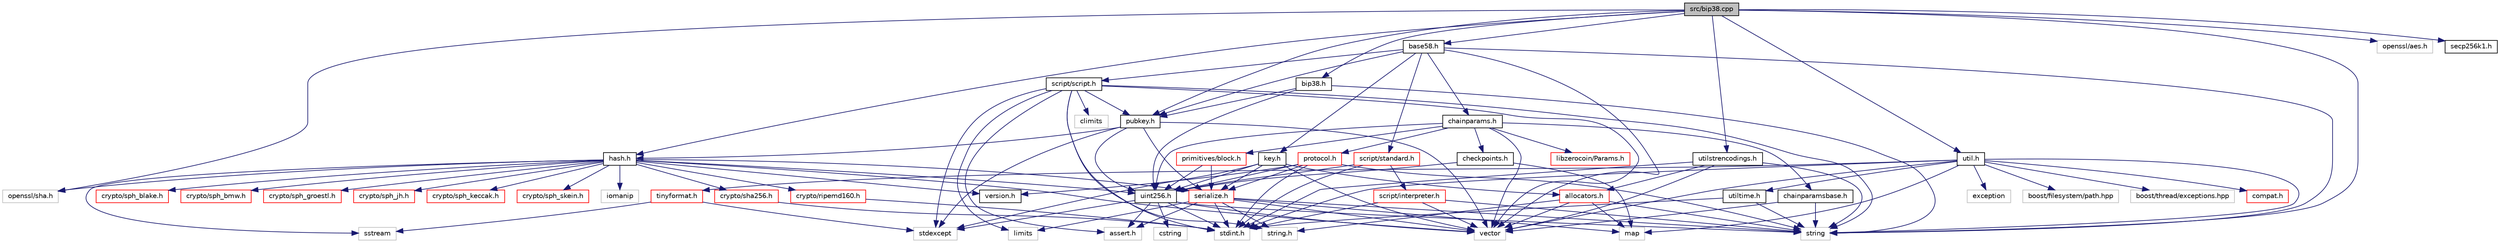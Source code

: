 digraph "src/bip38.cpp"
{
  edge [fontname="Helvetica",fontsize="10",labelfontname="Helvetica",labelfontsize="10"];
  node [fontname="Helvetica",fontsize="10",shape=record];
  Node0 [label="src/bip38.cpp",height=0.2,width=0.4,color="black", fillcolor="grey75", style="filled", fontcolor="black"];
  Node0 -> Node1 [color="midnightblue",fontsize="10",style="solid",fontname="Helvetica"];
  Node1 [label="bip38.h",height=0.2,width=0.4,color="black", fillcolor="white", style="filled",URL="$bip38_8h.html"];
  Node1 -> Node2 [color="midnightblue",fontsize="10",style="solid",fontname="Helvetica"];
  Node2 [label="pubkey.h",height=0.2,width=0.4,color="black", fillcolor="white", style="filled",URL="$pubkey_8h.html"];
  Node2 -> Node3 [color="midnightblue",fontsize="10",style="solid",fontname="Helvetica"];
  Node3 [label="hash.h",height=0.2,width=0.4,color="black", fillcolor="white", style="filled",URL="$hash_8h.html"];
  Node3 -> Node4 [color="midnightblue",fontsize="10",style="solid",fontname="Helvetica"];
  Node4 [label="crypto/ripemd160.h",height=0.2,width=0.4,color="red", fillcolor="white", style="filled",URL="$ripemd160_8h.html"];
  Node4 -> Node5 [color="midnightblue",fontsize="10",style="solid",fontname="Helvetica"];
  Node5 [label="stdint.h",height=0.2,width=0.4,color="grey75", fillcolor="white", style="filled"];
  Node3 -> Node7 [color="midnightblue",fontsize="10",style="solid",fontname="Helvetica"];
  Node7 [label="crypto/sha256.h",height=0.2,width=0.4,color="red", fillcolor="white", style="filled",URL="$sha256_8h.html"];
  Node7 -> Node5 [color="midnightblue",fontsize="10",style="solid",fontname="Helvetica"];
  Node3 -> Node8 [color="midnightblue",fontsize="10",style="solid",fontname="Helvetica"];
  Node8 [label="serialize.h",height=0.2,width=0.4,color="red", fillcolor="white", style="filled",URL="$serialize_8h.html"];
  Node8 -> Node10 [color="midnightblue",fontsize="10",style="solid",fontname="Helvetica"];
  Node10 [label="assert.h",height=0.2,width=0.4,color="grey75", fillcolor="white", style="filled"];
  Node8 -> Node12 [color="midnightblue",fontsize="10",style="solid",fontname="Helvetica"];
  Node12 [label="limits",height=0.2,width=0.4,color="grey75", fillcolor="white", style="filled"];
  Node8 -> Node13 [color="midnightblue",fontsize="10",style="solid",fontname="Helvetica"];
  Node13 [label="map",height=0.2,width=0.4,color="grey75", fillcolor="white", style="filled"];
  Node8 -> Node5 [color="midnightblue",fontsize="10",style="solid",fontname="Helvetica"];
  Node8 -> Node15 [color="midnightblue",fontsize="10",style="solid",fontname="Helvetica"];
  Node15 [label="string.h",height=0.2,width=0.4,color="grey75", fillcolor="white", style="filled"];
  Node8 -> Node16 [color="midnightblue",fontsize="10",style="solid",fontname="Helvetica"];
  Node16 [label="string",height=0.2,width=0.4,color="grey75", fillcolor="white", style="filled"];
  Node8 -> Node18 [color="midnightblue",fontsize="10",style="solid",fontname="Helvetica"];
  Node18 [label="vector",height=0.2,width=0.4,color="grey75", fillcolor="white", style="filled"];
  Node3 -> Node21 [color="midnightblue",fontsize="10",style="solid",fontname="Helvetica"];
  Node21 [label="uint256.h",height=0.2,width=0.4,color="black", fillcolor="white", style="filled",URL="$uint256_8h.html"];
  Node21 -> Node10 [color="midnightblue",fontsize="10",style="solid",fontname="Helvetica"];
  Node21 -> Node22 [color="midnightblue",fontsize="10",style="solid",fontname="Helvetica"];
  Node22 [label="cstring",height=0.2,width=0.4,color="grey75", fillcolor="white", style="filled"];
  Node21 -> Node23 [color="midnightblue",fontsize="10",style="solid",fontname="Helvetica"];
  Node23 [label="stdexcept",height=0.2,width=0.4,color="grey75", fillcolor="white", style="filled"];
  Node21 -> Node5 [color="midnightblue",fontsize="10",style="solid",fontname="Helvetica"];
  Node21 -> Node16 [color="midnightblue",fontsize="10",style="solid",fontname="Helvetica"];
  Node21 -> Node18 [color="midnightblue",fontsize="10",style="solid",fontname="Helvetica"];
  Node3 -> Node24 [color="midnightblue",fontsize="10",style="solid",fontname="Helvetica"];
  Node24 [label="version.h",height=0.2,width=0.4,color="black", fillcolor="white", style="filled",URL="$version_8h.html"];
  Node3 -> Node25 [color="midnightblue",fontsize="10",style="solid",fontname="Helvetica"];
  Node25 [label="crypto/sph_blake.h",height=0.2,width=0.4,color="red", fillcolor="white", style="filled",URL="$sph__blake_8h.html",tooltip="BLAKE interface. "];
  Node3 -> Node29 [color="midnightblue",fontsize="10",style="solid",fontname="Helvetica"];
  Node29 [label="crypto/sph_bmw.h",height=0.2,width=0.4,color="red", fillcolor="white", style="filled",URL="$sph__bmw_8h.html",tooltip="BMW interface. "];
  Node3 -> Node30 [color="midnightblue",fontsize="10",style="solid",fontname="Helvetica"];
  Node30 [label="crypto/sph_groestl.h",height=0.2,width=0.4,color="red", fillcolor="white", style="filled",URL="$sph__groestl_8h.html",tooltip="Groestl interface. "];
  Node3 -> Node31 [color="midnightblue",fontsize="10",style="solid",fontname="Helvetica"];
  Node31 [label="crypto/sph_jh.h",height=0.2,width=0.4,color="red", fillcolor="white", style="filled",URL="$sph__jh_8h.html",tooltip="JH interface. "];
  Node3 -> Node32 [color="midnightblue",fontsize="10",style="solid",fontname="Helvetica"];
  Node32 [label="crypto/sph_keccak.h",height=0.2,width=0.4,color="red", fillcolor="white", style="filled",URL="$sph__keccak_8h.html",tooltip="Keccak interface. "];
  Node3 -> Node33 [color="midnightblue",fontsize="10",style="solid",fontname="Helvetica"];
  Node33 [label="crypto/sph_skein.h",height=0.2,width=0.4,color="red", fillcolor="white", style="filled",URL="$sph__skein_8h.html",tooltip="Skein interface. "];
  Node3 -> Node34 [color="midnightblue",fontsize="10",style="solid",fontname="Helvetica"];
  Node34 [label="iomanip",height=0.2,width=0.4,color="grey75", fillcolor="white", style="filled"];
  Node3 -> Node35 [color="midnightblue",fontsize="10",style="solid",fontname="Helvetica"];
  Node35 [label="openssl/sha.h",height=0.2,width=0.4,color="grey75", fillcolor="white", style="filled"];
  Node3 -> Node36 [color="midnightblue",fontsize="10",style="solid",fontname="Helvetica"];
  Node36 [label="sstream",height=0.2,width=0.4,color="grey75", fillcolor="white", style="filled"];
  Node3 -> Node18 [color="midnightblue",fontsize="10",style="solid",fontname="Helvetica"];
  Node2 -> Node8 [color="midnightblue",fontsize="10",style="solid",fontname="Helvetica"];
  Node2 -> Node21 [color="midnightblue",fontsize="10",style="solid",fontname="Helvetica"];
  Node2 -> Node23 [color="midnightblue",fontsize="10",style="solid",fontname="Helvetica"];
  Node2 -> Node18 [color="midnightblue",fontsize="10",style="solid",fontname="Helvetica"];
  Node1 -> Node21 [color="midnightblue",fontsize="10",style="solid",fontname="Helvetica"];
  Node1 -> Node16 [color="midnightblue",fontsize="10",style="solid",fontname="Helvetica"];
  Node0 -> Node37 [color="midnightblue",fontsize="10",style="solid",fontname="Helvetica"];
  Node37 [label="base58.h",height=0.2,width=0.4,color="black", fillcolor="white", style="filled",URL="$base58_8h.html"];
  Node37 -> Node38 [color="midnightblue",fontsize="10",style="solid",fontname="Helvetica"];
  Node38 [label="chainparams.h",height=0.2,width=0.4,color="black", fillcolor="white", style="filled",URL="$chainparams_8h.html"];
  Node38 -> Node39 [color="midnightblue",fontsize="10",style="solid",fontname="Helvetica"];
  Node39 [label="chainparamsbase.h",height=0.2,width=0.4,color="black", fillcolor="white", style="filled",URL="$chainparamsbase_8h.html"];
  Node39 -> Node16 [color="midnightblue",fontsize="10",style="solid",fontname="Helvetica"];
  Node39 -> Node18 [color="midnightblue",fontsize="10",style="solid",fontname="Helvetica"];
  Node38 -> Node40 [color="midnightblue",fontsize="10",style="solid",fontname="Helvetica"];
  Node40 [label="checkpoints.h",height=0.2,width=0.4,color="black", fillcolor="white", style="filled",URL="$checkpoints_8h.html"];
  Node40 -> Node21 [color="midnightblue",fontsize="10",style="solid",fontname="Helvetica"];
  Node40 -> Node13 [color="midnightblue",fontsize="10",style="solid",fontname="Helvetica"];
  Node38 -> Node41 [color="midnightblue",fontsize="10",style="solid",fontname="Helvetica"];
  Node41 [label="primitives/block.h",height=0.2,width=0.4,color="red", fillcolor="white", style="filled",URL="$block_8h.html"];
  Node41 -> Node8 [color="midnightblue",fontsize="10",style="solid",fontname="Helvetica"];
  Node41 -> Node21 [color="midnightblue",fontsize="10",style="solid",fontname="Helvetica"];
  Node38 -> Node60 [color="midnightblue",fontsize="10",style="solid",fontname="Helvetica"];
  Node60 [label="protocol.h",height=0.2,width=0.4,color="red", fillcolor="white", style="filled",URL="$protocol_8h.html"];
  Node60 -> Node8 [color="midnightblue",fontsize="10",style="solid",fontname="Helvetica"];
  Node60 -> Node21 [color="midnightblue",fontsize="10",style="solid",fontname="Helvetica"];
  Node60 -> Node24 [color="midnightblue",fontsize="10",style="solid",fontname="Helvetica"];
  Node60 -> Node5 [color="midnightblue",fontsize="10",style="solid",fontname="Helvetica"];
  Node60 -> Node16 [color="midnightblue",fontsize="10",style="solid",fontname="Helvetica"];
  Node38 -> Node21 [color="midnightblue",fontsize="10",style="solid",fontname="Helvetica"];
  Node38 -> Node74 [color="midnightblue",fontsize="10",style="solid",fontname="Helvetica"];
  Node74 [label="libzerocoin/Params.h",height=0.2,width=0.4,color="red", fillcolor="white", style="filled",URL="$_params_8h.html",tooltip="Parameter classes for Zerocoin. "];
  Node38 -> Node18 [color="midnightblue",fontsize="10",style="solid",fontname="Helvetica"];
  Node37 -> Node48 [color="midnightblue",fontsize="10",style="solid",fontname="Helvetica"];
  Node48 [label="key.h",height=0.2,width=0.4,color="black", fillcolor="white", style="filled",URL="$key_8h.html"];
  Node48 -> Node49 [color="midnightblue",fontsize="10",style="solid",fontname="Helvetica"];
  Node49 [label="allocators.h",height=0.2,width=0.4,color="red", fillcolor="white", style="filled",URL="$allocators_8h.html"];
  Node49 -> Node13 [color="midnightblue",fontsize="10",style="solid",fontname="Helvetica"];
  Node49 -> Node15 [color="midnightblue",fontsize="10",style="solid",fontname="Helvetica"];
  Node49 -> Node16 [color="midnightblue",fontsize="10",style="solid",fontname="Helvetica"];
  Node49 -> Node18 [color="midnightblue",fontsize="10",style="solid",fontname="Helvetica"];
  Node48 -> Node8 [color="midnightblue",fontsize="10",style="solid",fontname="Helvetica"];
  Node48 -> Node21 [color="midnightblue",fontsize="10",style="solid",fontname="Helvetica"];
  Node48 -> Node23 [color="midnightblue",fontsize="10",style="solid",fontname="Helvetica"];
  Node48 -> Node18 [color="midnightblue",fontsize="10",style="solid",fontname="Helvetica"];
  Node37 -> Node2 [color="midnightblue",fontsize="10",style="solid",fontname="Helvetica"];
  Node37 -> Node44 [color="midnightblue",fontsize="10",style="solid",fontname="Helvetica"];
  Node44 [label="script/script.h",height=0.2,width=0.4,color="black", fillcolor="white", style="filled",URL="$script_8h.html"];
  Node44 -> Node10 [color="midnightblue",fontsize="10",style="solid",fontname="Helvetica"];
  Node44 -> Node45 [color="midnightblue",fontsize="10",style="solid",fontname="Helvetica"];
  Node45 [label="climits",height=0.2,width=0.4,color="grey75", fillcolor="white", style="filled"];
  Node44 -> Node12 [color="midnightblue",fontsize="10",style="solid",fontname="Helvetica"];
  Node44 -> Node2 [color="midnightblue",fontsize="10",style="solid",fontname="Helvetica"];
  Node44 -> Node23 [color="midnightblue",fontsize="10",style="solid",fontname="Helvetica"];
  Node44 -> Node5 [color="midnightblue",fontsize="10",style="solid",fontname="Helvetica"];
  Node44 -> Node15 [color="midnightblue",fontsize="10",style="solid",fontname="Helvetica"];
  Node44 -> Node16 [color="midnightblue",fontsize="10",style="solid",fontname="Helvetica"];
  Node44 -> Node18 [color="midnightblue",fontsize="10",style="solid",fontname="Helvetica"];
  Node37 -> Node78 [color="midnightblue",fontsize="10",style="solid",fontname="Helvetica"];
  Node78 [label="script/standard.h",height=0.2,width=0.4,color="red", fillcolor="white", style="filled",URL="$standard_8h.html"];
  Node78 -> Node79 [color="midnightblue",fontsize="10",style="solid",fontname="Helvetica"];
  Node79 [label="script/interpreter.h",height=0.2,width=0.4,color="red", fillcolor="white", style="filled",URL="$interpreter_8h.html"];
  Node79 -> Node18 [color="midnightblue",fontsize="10",style="solid",fontname="Helvetica"];
  Node79 -> Node5 [color="midnightblue",fontsize="10",style="solid",fontname="Helvetica"];
  Node79 -> Node16 [color="midnightblue",fontsize="10",style="solid",fontname="Helvetica"];
  Node78 -> Node21 [color="midnightblue",fontsize="10",style="solid",fontname="Helvetica"];
  Node78 -> Node5 [color="midnightblue",fontsize="10",style="solid",fontname="Helvetica"];
  Node37 -> Node16 [color="midnightblue",fontsize="10",style="solid",fontname="Helvetica"];
  Node37 -> Node18 [color="midnightblue",fontsize="10",style="solid",fontname="Helvetica"];
  Node0 -> Node3 [color="midnightblue",fontsize="10",style="solid",fontname="Helvetica"];
  Node0 -> Node2 [color="midnightblue",fontsize="10",style="solid",fontname="Helvetica"];
  Node0 -> Node81 [color="midnightblue",fontsize="10",style="solid",fontname="Helvetica"];
  Node81 [label="util.h",height=0.2,width=0.4,color="black", fillcolor="white", style="filled",URL="$util_8h.html"];
  Node81 -> Node62 [color="midnightblue",fontsize="10",style="solid",fontname="Helvetica"];
  Node62 [label="compat.h",height=0.2,width=0.4,color="red", fillcolor="white", style="filled",URL="$compat_8h.html"];
  Node81 -> Node82 [color="midnightblue",fontsize="10",style="solid",fontname="Helvetica"];
  Node82 [label="tinyformat.h",height=0.2,width=0.4,color="red", fillcolor="white", style="filled",URL="$tinyformat_8h.html"];
  Node82 -> Node36 [color="midnightblue",fontsize="10",style="solid",fontname="Helvetica"];
  Node82 -> Node23 [color="midnightblue",fontsize="10",style="solid",fontname="Helvetica"];
  Node81 -> Node85 [color="midnightblue",fontsize="10",style="solid",fontname="Helvetica"];
  Node85 [label="utiltime.h",height=0.2,width=0.4,color="black", fillcolor="white", style="filled",URL="$utiltime_8h.html"];
  Node85 -> Node5 [color="midnightblue",fontsize="10",style="solid",fontname="Helvetica"];
  Node85 -> Node16 [color="midnightblue",fontsize="10",style="solid",fontname="Helvetica"];
  Node81 -> Node86 [color="midnightblue",fontsize="10",style="solid",fontname="Helvetica"];
  Node86 [label="exception",height=0.2,width=0.4,color="grey75", fillcolor="white", style="filled"];
  Node81 -> Node13 [color="midnightblue",fontsize="10",style="solid",fontname="Helvetica"];
  Node81 -> Node5 [color="midnightblue",fontsize="10",style="solid",fontname="Helvetica"];
  Node81 -> Node16 [color="midnightblue",fontsize="10",style="solid",fontname="Helvetica"];
  Node81 -> Node18 [color="midnightblue",fontsize="10",style="solid",fontname="Helvetica"];
  Node81 -> Node87 [color="midnightblue",fontsize="10",style="solid",fontname="Helvetica"];
  Node87 [label="boost/filesystem/path.hpp",height=0.2,width=0.4,color="grey75", fillcolor="white", style="filled"];
  Node81 -> Node88 [color="midnightblue",fontsize="10",style="solid",fontname="Helvetica"];
  Node88 [label="boost/thread/exceptions.hpp",height=0.2,width=0.4,color="grey75", fillcolor="white", style="filled"];
  Node0 -> Node89 [color="midnightblue",fontsize="10",style="solid",fontname="Helvetica"];
  Node89 [label="utilstrencodings.h",height=0.2,width=0.4,color="black", fillcolor="white", style="filled",URL="$utilstrencodings_8h.html"];
  Node89 -> Node49 [color="midnightblue",fontsize="10",style="solid",fontname="Helvetica"];
  Node89 -> Node5 [color="midnightblue",fontsize="10",style="solid",fontname="Helvetica"];
  Node89 -> Node16 [color="midnightblue",fontsize="10",style="solid",fontname="Helvetica"];
  Node89 -> Node18 [color="midnightblue",fontsize="10",style="solid",fontname="Helvetica"];
  Node0 -> Node90 [color="midnightblue",fontsize="10",style="solid",fontname="Helvetica"];
  Node90 [label="openssl/aes.h",height=0.2,width=0.4,color="grey75", fillcolor="white", style="filled"];
  Node0 -> Node35 [color="midnightblue",fontsize="10",style="solid",fontname="Helvetica"];
  Node0 -> Node91 [color="midnightblue",fontsize="10",style="solid",fontname="Helvetica"];
  Node91 [label="secp256k1.h",height=0.2,width=0.4,color="black", fillcolor="white", style="filled",URL="$secp256k1_8h.html"];
  Node0 -> Node16 [color="midnightblue",fontsize="10",style="solid",fontname="Helvetica"];
}
